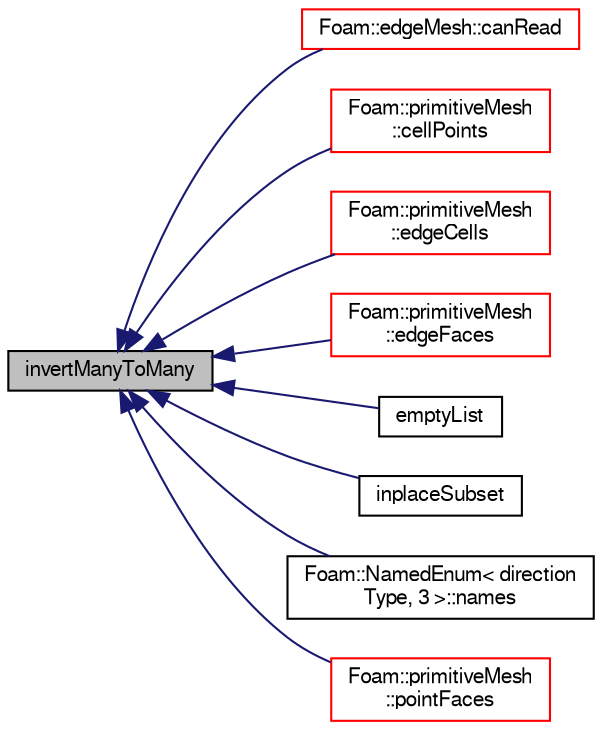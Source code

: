digraph "invertManyToMany"
{
  bgcolor="transparent";
  edge [fontname="FreeSans",fontsize="10",labelfontname="FreeSans",labelfontsize="10"];
  node [fontname="FreeSans",fontsize="10",shape=record];
  rankdir="LR";
  Node10318 [label="invertManyToMany",height=0.2,width=0.4,color="black", fillcolor="grey75", style="filled", fontcolor="black"];
  Node10318 -> Node10319 [dir="back",color="midnightblue",fontsize="10",style="solid",fontname="FreeSans"];
  Node10319 [label="Foam::edgeMesh::canRead",height=0.2,width=0.4,color="red",URL="$a21754.html#aa9369fb58a3d9f8c2d85f7ae0ddcb969",tooltip="Can we read this file format? "];
  Node10318 -> Node10323 [dir="back",color="midnightblue",fontsize="10",style="solid",fontname="FreeSans"];
  Node10323 [label="Foam::primitiveMesh\l::cellPoints",height=0.2,width=0.4,color="red",URL="$a27530.html#aa5b91fb2565748db19aecddd8e7d8dcd"];
  Node10318 -> Node10343 [dir="back",color="midnightblue",fontsize="10",style="solid",fontname="FreeSans"];
  Node10343 [label="Foam::primitiveMesh\l::edgeCells",height=0.2,width=0.4,color="red",URL="$a27530.html#addd6d1fd65f617ff40cde4479560c2c3"];
  Node10318 -> Node10352 [dir="back",color="midnightblue",fontsize="10",style="solid",fontname="FreeSans"];
  Node10352 [label="Foam::primitiveMesh\l::edgeFaces",height=0.2,width=0.4,color="red",URL="$a27530.html#ad38ecd2902727a890ebd437731c271c8"];
  Node10318 -> Node10406 [dir="back",color="midnightblue",fontsize="10",style="solid",fontname="FreeSans"];
  Node10406 [label="emptyList",height=0.2,width=0.4,color="black",URL="$a21124.html#aac3dd6ff6f51f3841ba88a3adb29e073",tooltip="Return reference to zero-sized list. Compare to List::null() which returns. "];
  Node10318 -> Node10407 [dir="back",color="midnightblue",fontsize="10",style="solid",fontname="FreeSans"];
  Node10407 [label="inplaceSubset",height=0.2,width=0.4,color="black",URL="$a21124.html#a87a7a409b0daaa7c4d1bf62c625cb0f3",tooltip="Inplace extract elements of List when select is true. "];
  Node10318 -> Node10386 [dir="back",color="midnightblue",fontsize="10",style="solid",fontname="FreeSans"];
  Node10386 [label="Foam::NamedEnum\< direction\lType, 3 \>::names",height=0.2,width=0.4,color="black",URL="$a25998.html#a7350da3a0edd92cd11e6c479c9967dc8"];
  Node10318 -> Node10408 [dir="back",color="midnightblue",fontsize="10",style="solid",fontname="FreeSans"];
  Node10408 [label="Foam::primitiveMesh\l::pointFaces",height=0.2,width=0.4,color="red",URL="$a27530.html#acc347dd5dd3557af888ac3dd86d90d22"];
}
